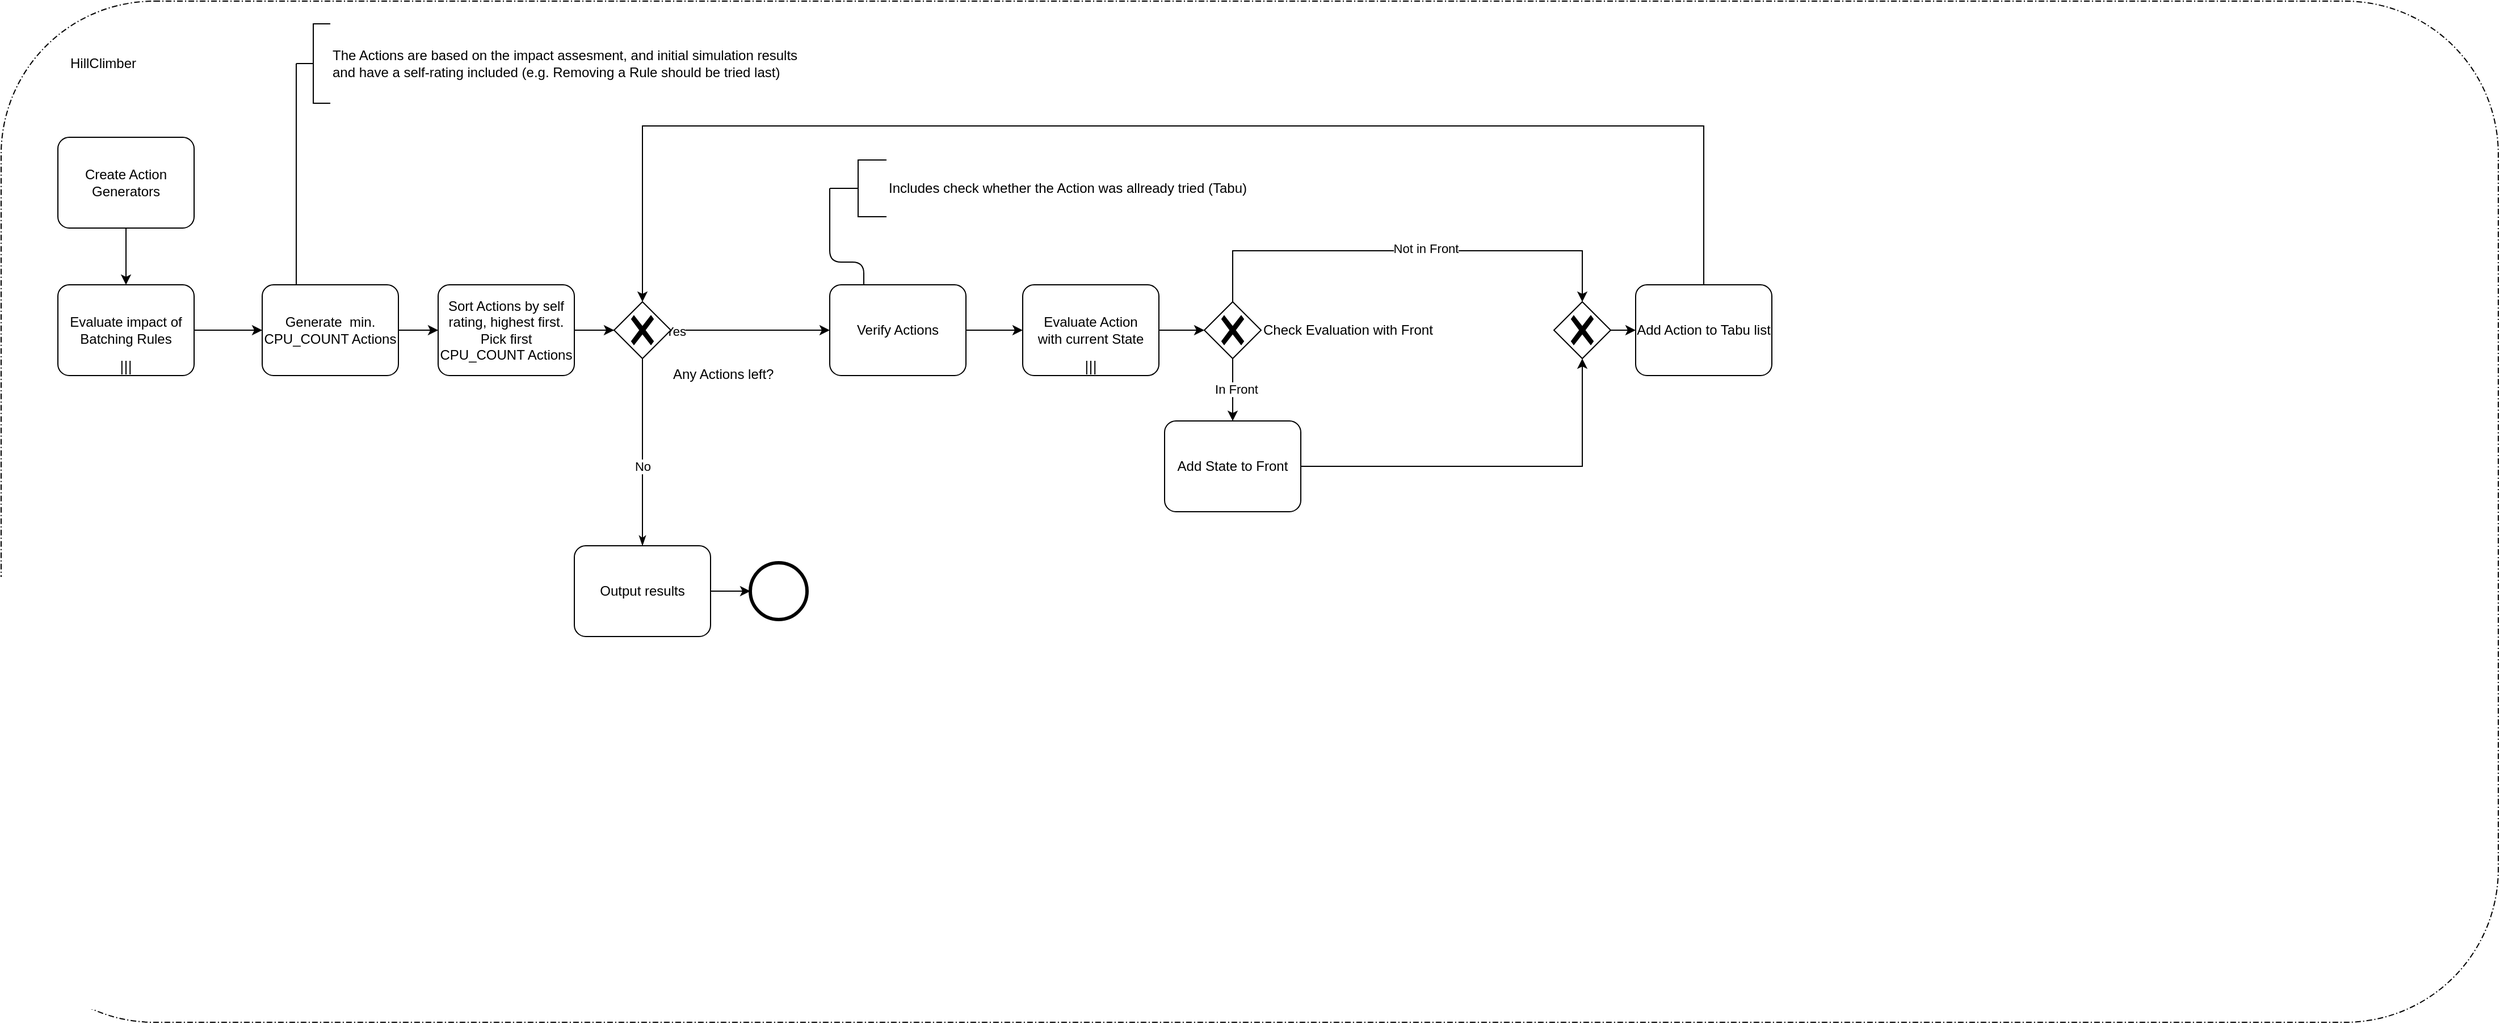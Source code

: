 <mxfile>
    <diagram id="9k2MtFRFG9AvBOmJ-Igs" name="Page-1">
        <mxGraphModel dx="1684" dy="1301" grid="1" gridSize="10" guides="1" tooltips="1" connect="1" arrows="1" fold="1" page="1" pageScale="1" pageWidth="2336" pageHeight="1654" math="0" shadow="0">
            <root>
                <mxCell id="0"/>
                <mxCell id="1" parent="0"/>
                <mxCell id="2" value="" style="points=[[0.25,0,0],[0.5,0,0],[0.75,0,0],[1,0.25,0],[1,0.5,0],[1,0.75,0],[0.75,1,0],[0.5,1,0],[0.25,1,0],[0,0.75,0],[0,0.5,0],[0,0.25,0]];rounded=1;dashed=1;dashPattern=5 2 1 2;labelPosition=center;verticalLabelPosition=top;align=right;verticalAlign=bottom;fontSize=8;html=1;whiteSpace=wrap;movable=0;resizable=0;rotatable=0;deletable=0;editable=0;connectable=0;" parent="1" vertex="1">
                    <mxGeometry x="80" y="150" width="2200" height="900" as="geometry"/>
                </mxCell>
                <mxCell id="3" value="HillClimber" style="text;html=1;strokeColor=none;fillColor=none;align=center;verticalAlign=middle;whiteSpace=wrap;rounded=0;" parent="1" vertex="1">
                    <mxGeometry x="140" y="190" width="60" height="30" as="geometry"/>
                </mxCell>
                <mxCell id="32" style="edgeStyle=none;rounded=0;jumpSize=6;html=1;exitX=0.5;exitY=1;exitDx=0;exitDy=0;exitPerimeter=0;entryX=0.5;entryY=0;entryDx=0;entryDy=0;entryPerimeter=0;endArrow=classic;endFill=1;" parent="1" source="4" target="31" edge="1">
                    <mxGeometry relative="1" as="geometry"/>
                </mxCell>
                <mxCell id="4" value="Create Action Generators" style="points=[[0.25,0,0],[0.5,0,0],[0.75,0,0],[1,0.25,0],[1,0.5,0],[1,0.75,0],[0.75,1,0],[0.5,1,0],[0.25,1,0],[0,0.75,0],[0,0.5,0],[0,0.25,0]];shape=mxgraph.bpmn.task;whiteSpace=wrap;rectStyle=rounded;size=10;html=1;taskMarker=abstract;" parent="1" vertex="1">
                    <mxGeometry x="130" y="270" width="120" height="80" as="geometry"/>
                </mxCell>
                <mxCell id="15" style="edgeStyle=none;html=1;endArrow=classic;endFill=1;exitX=1;exitY=0.5;exitDx=0;exitDy=0;exitPerimeter=0;" parent="1" target="6" edge="1">
                    <mxGeometry relative="1" as="geometry">
                        <mxPoint x="610" y="440" as="sourcePoint"/>
                    </mxGeometry>
                </mxCell>
                <mxCell id="39" value="Yes" style="edgeLabel;html=1;align=center;verticalAlign=middle;resizable=0;points=[];" parent="15" vertex="1" connectable="0">
                    <mxGeometry x="-0.363" y="-1" relative="1" as="geometry">
                        <mxPoint as="offset"/>
                    </mxGeometry>
                </mxCell>
                <mxCell id="38" style="edgeStyle=none;rounded=0;jumpSize=6;html=1;entryX=0;entryY=0.5;entryDx=0;entryDy=0;entryPerimeter=0;endArrow=classic;endFill=1;exitX=1;exitY=0.5;exitDx=0;exitDy=0;exitPerimeter=0;" parent="1" source="51" target="37" edge="1">
                    <mxGeometry relative="1" as="geometry">
                        <mxPoint x="570" y="440.0" as="sourcePoint"/>
                    </mxGeometry>
                </mxCell>
                <mxCell id="52" value="" style="edgeStyle=none;html=1;" edge="1" parent="1" source="5" target="51">
                    <mxGeometry relative="1" as="geometry"/>
                </mxCell>
                <mxCell id="5" value="Generate&amp;nbsp; min. CPU_COUNT Actions" style="points=[[0.25,0,0],[0.5,0,0],[0.75,0,0],[1,0.25,0],[1,0.5,0],[1,0.75,0],[0.75,1,0],[0.5,1,0],[0.25,1,0],[0,0.75,0],[0,0.5,0],[0,0.25,0]];shape=mxgraph.bpmn.task;whiteSpace=wrap;rectStyle=rounded;size=10;html=1;taskMarker=abstract;" parent="1" vertex="1">
                    <mxGeometry x="310" y="400" width="120" height="80" as="geometry"/>
                </mxCell>
                <mxCell id="14" style="edgeStyle=none;html=1;exitX=1;exitY=0.5;exitDx=0;exitDy=0;exitPerimeter=0;entryX=0;entryY=0.5;entryDx=0;entryDy=0;entryPerimeter=0;endArrow=classic;endFill=1;" parent="1" source="6" target="12" edge="1">
                    <mxGeometry relative="1" as="geometry"/>
                </mxCell>
                <mxCell id="6" value="Verify Actions" style="points=[[0.25,0,0],[0.5,0,0],[0.75,0,0],[1,0.25,0],[1,0.5,0],[1,0.75,0],[0.75,1,0],[0.5,1,0],[0.25,1,0],[0,0.75,0],[0,0.5,0],[0,0.25,0]];shape=mxgraph.bpmn.task;whiteSpace=wrap;rectStyle=rounded;size=10;html=1;taskMarker=abstract;" parent="1" vertex="1">
                    <mxGeometry x="810" y="400" width="120" height="80" as="geometry"/>
                </mxCell>
                <mxCell id="8" style="edgeStyle=none;html=1;exitX=0;exitY=0.5;exitDx=0;exitDy=0;exitPerimeter=0;entryX=0.25;entryY=0;entryDx=0;entryDy=0;entryPerimeter=0;endArrow=none;endFill=0;jumpSize=6;" parent="1" source="7" target="6" edge="1">
                    <mxGeometry relative="1" as="geometry">
                        <Array as="points">
                            <mxPoint x="810" y="380"/>
                            <mxPoint x="840" y="380"/>
                        </Array>
                    </mxGeometry>
                </mxCell>
                <mxCell id="7" value="Includes check whether the Action was allready tried (Tabu)" style="html=1;shape=mxgraph.flowchart.annotation_2;align=left;labelPosition=right;" parent="1" vertex="1">
                    <mxGeometry x="810" y="290" width="50" height="50" as="geometry"/>
                </mxCell>
                <mxCell id="19" style="edgeStyle=none;html=1;endArrow=classic;endFill=1;" parent="1" source="12" target="18" edge="1">
                    <mxGeometry relative="1" as="geometry"/>
                </mxCell>
                <mxCell id="12" value="Evaluate Action&lt;br style=&quot;border-color: var(--border-color);&quot;&gt;with current State" style="points=[[0.25,0,0],[0.5,0,0],[0.75,0,0],[1,0.25,0],[1,0.5,0],[1,0.75,0],[0.75,1,0],[0.5,1,0],[0.25,1,0],[0,0.75,0],[0,0.5,0],[0,0.25,0]];shape=mxgraph.bpmn.task;whiteSpace=wrap;rectStyle=rounded;size=10;html=1;taskMarker=abstract;isLoopMultiParallel=1;" parent="1" vertex="1">
                    <mxGeometry x="980" y="400" width="120" height="80" as="geometry"/>
                </mxCell>
                <mxCell id="20" style="edgeStyle=none;html=1;endArrow=classic;endFill=1;" parent="1" source="18" edge="1">
                    <mxGeometry relative="1" as="geometry">
                        <mxPoint x="1165" y="520" as="targetPoint"/>
                    </mxGeometry>
                </mxCell>
                <mxCell id="25" value="In Front" style="edgeLabel;html=1;align=center;verticalAlign=middle;resizable=0;points=[];" parent="20" vertex="1" connectable="0">
                    <mxGeometry x="-0.019" y="3" relative="1" as="geometry">
                        <mxPoint as="offset"/>
                    </mxGeometry>
                </mxCell>
                <mxCell id="21" style="edgeStyle=none;html=1;endArrow=classic;endFill=1;entryX=0.5;entryY=0;entryDx=0;entryDy=0;entryPerimeter=0;rounded=0;" parent="1" source="18" target="24" edge="1">
                    <mxGeometry relative="1" as="geometry">
                        <mxPoint x="1165" y="360" as="targetPoint"/>
                        <Array as="points">
                            <mxPoint x="1165" y="370"/>
                            <mxPoint x="1473" y="370"/>
                        </Array>
                    </mxGeometry>
                </mxCell>
                <mxCell id="23" value="Not in Front" style="edgeLabel;html=1;align=center;verticalAlign=middle;resizable=0;points=[];" parent="21" vertex="1" connectable="0">
                    <mxGeometry x="0.08" y="2" relative="1" as="geometry">
                        <mxPoint as="offset"/>
                    </mxGeometry>
                </mxCell>
                <mxCell id="18" value="Check Evaluation with Front" style="points=[[0.25,0.25,0],[0.5,0,0],[0.75,0.25,0],[1,0.5,0],[0.75,0.75,0],[0.5,1,0],[0.25,0.75,0],[0,0.5,0]];shape=mxgraph.bpmn.gateway2;html=1;verticalLabelPosition=middle;labelBackgroundColor=#ffffff;verticalAlign=middle;align=left;perimeter=rhombusPerimeter;outlineConnect=0;outline=none;symbol=none;gwType=exclusive;labelPosition=right;" parent="1" vertex="1">
                    <mxGeometry x="1140" y="415" width="50" height="50" as="geometry"/>
                </mxCell>
                <mxCell id="28" style="edgeStyle=none;rounded=0;jumpSize=6;html=1;entryX=0;entryY=0.5;entryDx=0;entryDy=0;entryPerimeter=0;endArrow=classic;endFill=1;" parent="1" source="24" target="27" edge="1">
                    <mxGeometry relative="1" as="geometry"/>
                </mxCell>
                <mxCell id="24" value="" style="points=[[0.25,0.25,0],[0.5,0,0],[0.75,0.25,0],[1,0.5,0],[0.75,0.75,0],[0.5,1,0],[0.25,0.75,0],[0,0.5,0]];shape=mxgraph.bpmn.gateway2;html=1;verticalLabelPosition=bottom;labelBackgroundColor=#ffffff;verticalAlign=top;align=center;perimeter=rhombusPerimeter;outlineConnect=0;outline=none;symbol=none;gwType=exclusive;" parent="1" vertex="1">
                    <mxGeometry x="1448" y="415" width="50" height="50" as="geometry"/>
                </mxCell>
                <mxCell id="29" style="edgeStyle=none;rounded=0;jumpSize=6;html=1;entryX=0.5;entryY=1;entryDx=0;entryDy=0;entryPerimeter=0;endArrow=classic;endFill=1;" parent="1" source="26" target="24" edge="1">
                    <mxGeometry relative="1" as="geometry">
                        <Array as="points">
                            <mxPoint x="1473" y="560"/>
                        </Array>
                    </mxGeometry>
                </mxCell>
                <mxCell id="26" value="Add State to Front" style="points=[[0.25,0,0],[0.5,0,0],[0.75,0,0],[1,0.25,0],[1,0.5,0],[1,0.75,0],[0.75,1,0],[0.5,1,0],[0.25,1,0],[0,0.75,0],[0,0.5,0],[0,0.25,0]];shape=mxgraph.bpmn.task;whiteSpace=wrap;rectStyle=rounded;size=10;html=1;taskMarker=abstract;" parent="1" vertex="1">
                    <mxGeometry x="1105" y="520" width="120" height="80" as="geometry"/>
                </mxCell>
                <mxCell id="41" style="edgeStyle=none;rounded=0;jumpSize=6;html=1;entryX=0.5;entryY=0;entryDx=0;entryDy=0;entryPerimeter=0;endArrow=classic;endFill=1;" parent="1" source="27" target="37" edge="1">
                    <mxGeometry relative="1" as="geometry">
                        <Array as="points">
                            <mxPoint x="1580" y="260"/>
                            <mxPoint x="645" y="260"/>
                        </Array>
                    </mxGeometry>
                </mxCell>
                <mxCell id="27" value="Add Action to Tabu list" style="points=[[0.25,0,0],[0.5,0,0],[0.75,0,0],[1,0.25,0],[1,0.5,0],[1,0.75,0],[0.75,1,0],[0.5,1,0],[0.25,1,0],[0,0.75,0],[0,0.5,0],[0,0.25,0]];shape=mxgraph.bpmn.task;whiteSpace=wrap;rectStyle=rounded;size=10;html=1;taskMarker=abstract;" parent="1" vertex="1">
                    <mxGeometry x="1520" y="400" width="120" height="80" as="geometry"/>
                </mxCell>
                <mxCell id="33" style="edgeStyle=none;rounded=0;jumpSize=6;html=1;exitX=1;exitY=0.5;exitDx=0;exitDy=0;exitPerimeter=0;entryX=0;entryY=0.5;entryDx=0;entryDy=0;entryPerimeter=0;endArrow=classic;endFill=1;" parent="1" source="31" target="5" edge="1">
                    <mxGeometry relative="1" as="geometry"/>
                </mxCell>
                <mxCell id="31" value="Evaluate impact of Batching Rules" style="points=[[0.25,0,0],[0.5,0,0],[0.75,0,0],[1,0.25,0],[1,0.5,0],[1,0.75,0],[0.75,1,0],[0.5,1,0],[0.25,1,0],[0,0.75,0],[0,0.5,0],[0,0.25,0]];shape=mxgraph.bpmn.task;whiteSpace=wrap;rectStyle=rounded;size=10;html=1;taskMarker=abstract;isLoopMultiParallel=1;" parent="1" vertex="1">
                    <mxGeometry x="130" y="400" width="120" height="80" as="geometry"/>
                </mxCell>
                <mxCell id="35" style="edgeStyle=none;rounded=0;jumpSize=6;html=1;exitX=0;exitY=0.5;exitDx=0;exitDy=0;exitPerimeter=0;entryX=0.25;entryY=0;entryDx=0;entryDy=0;entryPerimeter=0;endArrow=none;endFill=0;" parent="1" source="34" target="5" edge="1">
                    <mxGeometry relative="1" as="geometry"/>
                </mxCell>
                <mxCell id="34" value="The Actions are based on the impact assesment, and initial simulation results&lt;br&gt;and have a self-rating included (e.g. Removing a Rule should be tried last)" style="html=1;shape=mxgraph.flowchart.annotation_2;align=left;labelPosition=right;" parent="1" vertex="1">
                    <mxGeometry x="340" y="170" width="30" height="70" as="geometry"/>
                </mxCell>
                <mxCell id="40" style="edgeStyle=none;rounded=0;jumpSize=6;html=1;endArrow=classicThin;endFill=1;" parent="1" source="37" edge="1">
                    <mxGeometry relative="1" as="geometry">
                        <mxPoint x="645" y="630" as="targetPoint"/>
                    </mxGeometry>
                </mxCell>
                <mxCell id="42" value="No" style="edgeLabel;html=1;align=center;verticalAlign=middle;resizable=0;points=[];" parent="40" vertex="1" connectable="0">
                    <mxGeometry x="0.506" y="1" relative="1" as="geometry">
                        <mxPoint x="-1" y="-29" as="offset"/>
                    </mxGeometry>
                </mxCell>
                <mxCell id="37" value="Any Actions left?" style="points=[[0.25,0.25,0],[0.5,0,0],[0.75,0.25,0],[1,0.5,0],[0.75,0.75,0],[0.5,1,0],[0.25,0.75,0],[0,0.5,0]];shape=mxgraph.bpmn.gateway2;html=1;verticalLabelPosition=bottom;labelBackgroundColor=#ffffff;verticalAlign=top;align=left;perimeter=rhombusPerimeter;outlineConnect=0;outline=none;symbol=none;gwType=exclusive;labelPosition=right;" parent="1" vertex="1">
                    <mxGeometry x="620" y="415" width="50" height="50" as="geometry"/>
                </mxCell>
                <mxCell id="49" style="edgeStyle=none;rounded=0;jumpSize=6;html=1;endArrow=classic;endFill=1;" parent="1" source="47" target="48" edge="1">
                    <mxGeometry relative="1" as="geometry"/>
                </mxCell>
                <mxCell id="47" value="Output results" style="points=[[0.25,0,0],[0.5,0,0],[0.75,0,0],[1,0.25,0],[1,0.5,0],[1,0.75,0],[0.75,1,0],[0.5,1,0],[0.25,1,0],[0,0.75,0],[0,0.5,0],[0,0.25,0]];shape=mxgraph.bpmn.task;whiteSpace=wrap;rectStyle=rounded;size=10;html=1;taskMarker=abstract;" parent="1" vertex="1">
                    <mxGeometry x="585" y="630" width="120" height="80" as="geometry"/>
                </mxCell>
                <mxCell id="48" value="" style="points=[[0.145,0.145,0],[0.5,0,0],[0.855,0.145,0],[1,0.5,0],[0.855,0.855,0],[0.5,1,0],[0.145,0.855,0],[0,0.5,0]];shape=mxgraph.bpmn.event;html=1;verticalLabelPosition=bottom;labelBackgroundColor=#ffffff;verticalAlign=top;align=center;perimeter=ellipsePerimeter;outlineConnect=0;aspect=fixed;outline=end;symbol=terminate2;" parent="1" vertex="1">
                    <mxGeometry x="740" y="645" width="50" height="50" as="geometry"/>
                </mxCell>
                <mxCell id="51" value="Sort Actions by self rating, highest first.&lt;br&gt;Pick first CPU_COUNT Actions" style="points=[[0.25,0,0],[0.5,0,0],[0.75,0,0],[1,0.25,0],[1,0.5,0],[1,0.75,0],[0.75,1,0],[0.5,1,0],[0.25,1,0],[0,0.75,0],[0,0.5,0],[0,0.25,0]];shape=mxgraph.bpmn.task;whiteSpace=wrap;rectStyle=rounded;size=10;html=1;taskMarker=abstract;" vertex="1" parent="1">
                    <mxGeometry x="465" y="400" width="120" height="80" as="geometry"/>
                </mxCell>
            </root>
        </mxGraphModel>
    </diagram>
</mxfile>